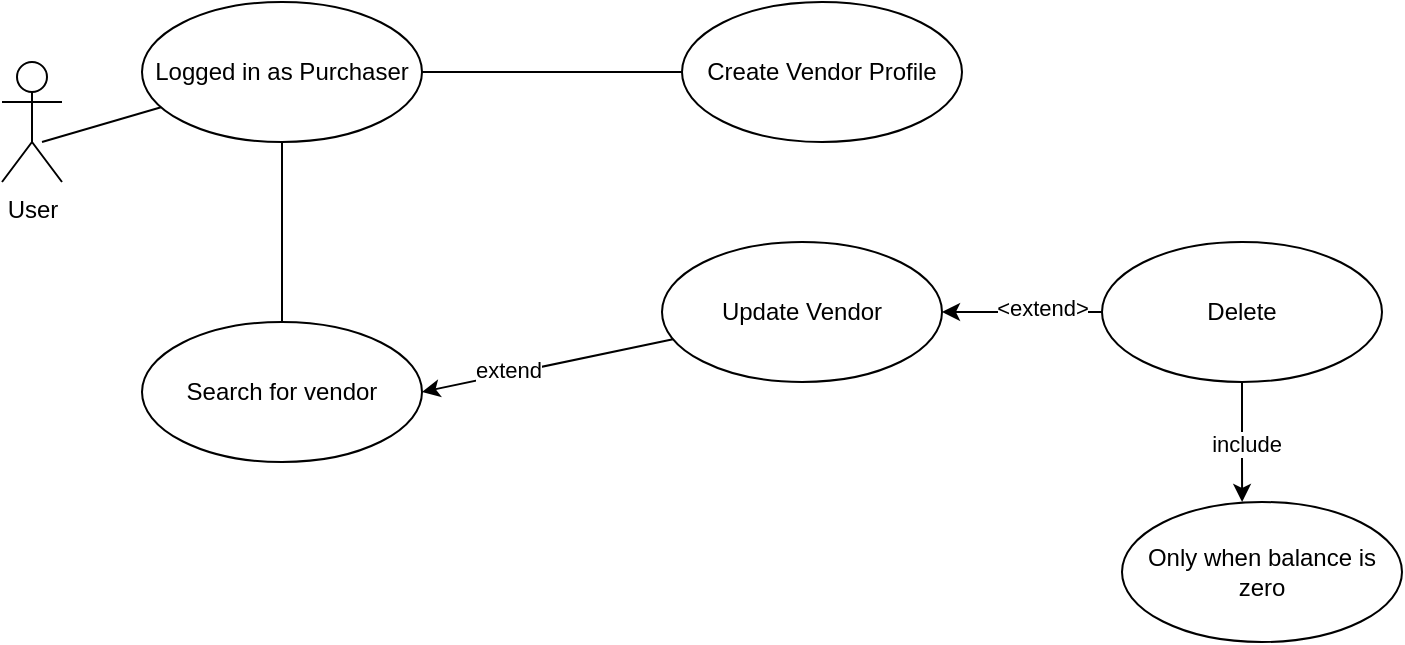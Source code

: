 <mxfile version="20.3.6" type="google"><diagram id="L2RbVY_ZpRlaA68MZ1gk" name="Page-1"><mxGraphModel grid="1" page="1" gridSize="10" guides="1" tooltips="1" connect="1" arrows="1" fold="1" pageScale="1" pageWidth="850" pageHeight="1100" math="0" shadow="0"><root><mxCell id="0"/><mxCell id="1" parent="0"/><mxCell id="QHjGsLt5Al1dWYIjYqEh-1" value="Logged in as Purchaser&lt;br&gt;" style="ellipse;whiteSpace=wrap;html=1;" vertex="1" parent="1"><mxGeometry x="80" y="160" width="140" height="70" as="geometry"/></mxCell><mxCell id="QHjGsLt5Al1dWYIjYqEh-2" value="Create Vendor Profile" style="ellipse;whiteSpace=wrap;html=1;" vertex="1" parent="1"><mxGeometry x="350" y="160" width="140" height="70" as="geometry"/></mxCell><mxCell id="QHjGsLt5Al1dWYIjYqEh-3" value="Update Vendor" style="ellipse;whiteSpace=wrap;html=1;" vertex="1" parent="1"><mxGeometry x="340" y="280" width="140" height="70" as="geometry"/></mxCell><mxCell id="QHjGsLt5Al1dWYIjYqEh-4" value="" style="endArrow=none;html=1;rounded=0;entryX=0;entryY=0.5;entryDx=0;entryDy=0;exitX=1;exitY=0.5;exitDx=0;exitDy=0;" edge="1" parent="1" source="QHjGsLt5Al1dWYIjYqEh-1" target="QHjGsLt5Al1dWYIjYqEh-2"><mxGeometry width="50" height="50" relative="1" as="geometry"><mxPoint x="240" y="110" as="sourcePoint"/><mxPoint x="270" y="140" as="targetPoint"/></mxGeometry></mxCell><mxCell id="QHjGsLt5Al1dWYIjYqEh-6" value="" style="endArrow=classic;html=1;rounded=0;entryX=1;entryY=0.5;entryDx=0;entryDy=0;" edge="1" parent="1" target="QHjGsLt5Al1dWYIjYqEh-3"><mxGeometry width="50" height="50" relative="1" as="geometry"><mxPoint x="620" y="315" as="sourcePoint"/><mxPoint x="450" y="280" as="targetPoint"/></mxGeometry></mxCell><mxCell id="QHjGsLt5Al1dWYIjYqEh-8" value="&amp;lt;extend&amp;gt;" style="edgeLabel;html=1;align=center;verticalAlign=middle;resizable=0;points=[];" connectable="0" vertex="1" parent="QHjGsLt5Al1dWYIjYqEh-6"><mxGeometry x="0.286" y="-2" relative="1" as="geometry"><mxPoint as="offset"/></mxGeometry></mxCell><mxCell id="QHjGsLt5Al1dWYIjYqEh-7" value="Delete" style="ellipse;whiteSpace=wrap;html=1;" vertex="1" parent="1"><mxGeometry x="560" y="280" width="140" height="70" as="geometry"/></mxCell><mxCell id="QHjGsLt5Al1dWYIjYqEh-9" value="" style="endArrow=classic;html=1;rounded=0;entryX=0.429;entryY=0;entryDx=0;entryDy=0;entryPerimeter=0;" edge="1" parent="1" source="QHjGsLt5Al1dWYIjYqEh-7" target="QHjGsLt5Al1dWYIjYqEh-10"><mxGeometry width="50" height="50" relative="1" as="geometry"><mxPoint x="440" y="440" as="sourcePoint"/><mxPoint x="640" y="420" as="targetPoint"/><Array as="points"><mxPoint x="630" y="390"/></Array></mxGeometry></mxCell><mxCell id="QHjGsLt5Al1dWYIjYqEh-11" value="include" style="edgeLabel;html=1;align=center;verticalAlign=middle;resizable=0;points=[];" connectable="0" vertex="1" parent="QHjGsLt5Al1dWYIjYqEh-9"><mxGeometry x="0.017" y="2" relative="1" as="geometry"><mxPoint as="offset"/></mxGeometry></mxCell><mxCell id="QHjGsLt5Al1dWYIjYqEh-10" value="Only when balance is zero" style="ellipse;whiteSpace=wrap;html=1;" vertex="1" parent="1"><mxGeometry x="570" y="410" width="140" height="70" as="geometry"/></mxCell><mxCell id="QHjGsLt5Al1dWYIjYqEh-13" value="Search for vendor" style="ellipse;whiteSpace=wrap;html=1;" vertex="1" parent="1"><mxGeometry x="80" y="320" width="140" height="70" as="geometry"/></mxCell><mxCell id="QHjGsLt5Al1dWYIjYqEh-14" value="" style="endArrow=classic;html=1;rounded=0;entryX=1;entryY=0.5;entryDx=0;entryDy=0;" edge="1" parent="1" source="QHjGsLt5Al1dWYIjYqEh-3" target="QHjGsLt5Al1dWYIjYqEh-13"><mxGeometry width="50" height="50" relative="1" as="geometry"><mxPoint x="160" y="240.0" as="sourcePoint"/><mxPoint x="160" y="330.0" as="targetPoint"/></mxGeometry></mxCell><mxCell id="QHjGsLt5Al1dWYIjYqEh-15" value="extend" style="edgeLabel;html=1;align=center;verticalAlign=middle;resizable=0;points=[];" connectable="0" vertex="1" parent="QHjGsLt5Al1dWYIjYqEh-14"><mxGeometry x="0.316" y="-2" relative="1" as="geometry"><mxPoint as="offset"/></mxGeometry></mxCell><mxCell id="QHjGsLt5Al1dWYIjYqEh-16" value="" style="endArrow=none;html=1;rounded=0;entryX=0.5;entryY=1;entryDx=0;entryDy=0;exitX=0.5;exitY=0;exitDx=0;exitDy=0;" edge="1" parent="1" source="QHjGsLt5Al1dWYIjYqEh-13" target="QHjGsLt5Al1dWYIjYqEh-1"><mxGeometry width="50" height="50" relative="1" as="geometry"><mxPoint x="440" y="440" as="sourcePoint"/><mxPoint x="490" y="390" as="targetPoint"/></mxGeometry></mxCell><mxCell id="QHjGsLt5Al1dWYIjYqEh-19" value="User&lt;br&gt;" style="shape=umlActor;verticalLabelPosition=bottom;verticalAlign=top;html=1;outlineConnect=0;" vertex="1" parent="1"><mxGeometry x="10" y="190" width="30" height="60" as="geometry"/></mxCell><mxCell id="QHjGsLt5Al1dWYIjYqEh-23" value="" style="endArrow=none;html=1;rounded=0;" edge="1" parent="1" target="QHjGsLt5Al1dWYIjYqEh-1"><mxGeometry width="50" height="50" relative="1" as="geometry"><mxPoint x="30" y="230" as="sourcePoint"/><mxPoint x="80" y="180" as="targetPoint"/></mxGeometry></mxCell></root></mxGraphModel></diagram></mxfile>